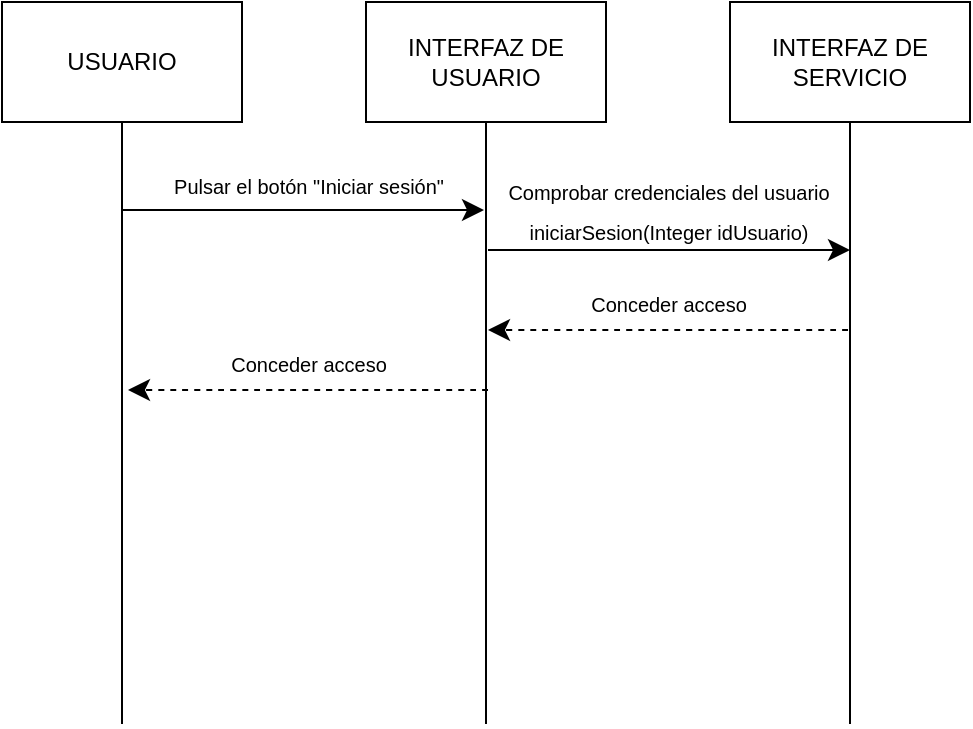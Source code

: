 <mxfile version="25.0.3">
  <diagram id="C5RBs43oDa-KdzZeNtuy" name="Page-1">
    <mxGraphModel dx="819" dy="470" grid="0" gridSize="10" guides="1" tooltips="1" connect="1" arrows="1" fold="1" page="1" pageScale="1" pageWidth="2339" pageHeight="3300" math="0" shadow="0">
      <root>
        <mxCell id="WIyWlLk6GJQsqaUBKTNV-0" />
        <mxCell id="WIyWlLk6GJQsqaUBKTNV-1" parent="WIyWlLk6GJQsqaUBKTNV-0" />
        <mxCell id="D81ILoCINkFqpTYE0A_S-12" style="edgeStyle=none;curved=1;rounded=0;orthogonalLoop=1;jettySize=auto;html=1;exitX=0.5;exitY=1;exitDx=0;exitDy=0;entryX=0.5;entryY=0;entryDx=0;entryDy=0;fontSize=12;startSize=8;endSize=8;endArrow=none;endFill=0;" parent="WIyWlLk6GJQsqaUBKTNV-1" source="D81ILoCINkFqpTYE0A_S-13" edge="1">
          <mxGeometry relative="1" as="geometry">
            <mxPoint x="847" y="517" as="targetPoint" />
          </mxGeometry>
        </mxCell>
        <mxCell id="D81ILoCINkFqpTYE0A_S-13" value="USUARIO" style="rounded=0;whiteSpace=wrap;html=1;" parent="WIyWlLk6GJQsqaUBKTNV-1" vertex="1">
          <mxGeometry x="787" y="156" width="120" height="60" as="geometry" />
        </mxCell>
        <mxCell id="D81ILoCINkFqpTYE0A_S-14" style="edgeStyle=none;curved=1;rounded=0;orthogonalLoop=1;jettySize=auto;html=1;exitX=0.5;exitY=1;exitDx=0;exitDy=0;entryX=0.5;entryY=0;entryDx=0;entryDy=0;fontSize=12;startSize=8;endSize=8;endArrow=none;endFill=0;" parent="WIyWlLk6GJQsqaUBKTNV-1" source="D81ILoCINkFqpTYE0A_S-15" edge="1">
          <mxGeometry relative="1" as="geometry">
            <mxPoint x="1029" y="517" as="targetPoint" />
          </mxGeometry>
        </mxCell>
        <mxCell id="D81ILoCINkFqpTYE0A_S-15" value="INTERFAZ DE USUARIO" style="rounded=0;whiteSpace=wrap;html=1;" parent="WIyWlLk6GJQsqaUBKTNV-1" vertex="1">
          <mxGeometry x="969" y="156" width="120" height="60" as="geometry" />
        </mxCell>
        <mxCell id="D81ILoCINkFqpTYE0A_S-16" style="edgeStyle=none;curved=1;rounded=0;orthogonalLoop=1;jettySize=auto;html=1;exitX=0.5;exitY=1;exitDx=0;exitDy=0;entryX=0.5;entryY=0;entryDx=0;entryDy=0;fontSize=12;startSize=8;endSize=8;endArrow=none;endFill=0;" parent="WIyWlLk6GJQsqaUBKTNV-1" source="D81ILoCINkFqpTYE0A_S-17" edge="1">
          <mxGeometry relative="1" as="geometry">
            <mxPoint x="1211" y="517" as="targetPoint" />
          </mxGeometry>
        </mxCell>
        <mxCell id="D81ILoCINkFqpTYE0A_S-17" value="INTERFAZ DE SERVICIO" style="rounded=0;whiteSpace=wrap;html=1;" parent="WIyWlLk6GJQsqaUBKTNV-1" vertex="1">
          <mxGeometry x="1151" y="156" width="120" height="60" as="geometry" />
        </mxCell>
        <mxCell id="D81ILoCINkFqpTYE0A_S-18" value="" style="endArrow=classic;html=1;rounded=0;fontSize=12;startSize=8;endSize=8;curved=1;" parent="WIyWlLk6GJQsqaUBKTNV-1" edge="1">
          <mxGeometry width="50" height="50" relative="1" as="geometry">
            <mxPoint x="847" y="260" as="sourcePoint" />
            <mxPoint x="1028" y="260" as="targetPoint" />
          </mxGeometry>
        </mxCell>
        <mxCell id="D81ILoCINkFqpTYE0A_S-19" value="&lt;font style=&quot;font-size: 10px;&quot;&gt;Pulsar el botón &quot;Iniciar sesión&quot;&lt;/font&gt;" style="text;html=1;align=center;verticalAlign=middle;resizable=0;points=[];autosize=1;strokeColor=none;fillColor=none;fontSize=16;" parent="WIyWlLk6GJQsqaUBKTNV-1" vertex="1">
          <mxGeometry x="860" y="231" width="160" height="30" as="geometry" />
        </mxCell>
        <mxCell id="D81ILoCINkFqpTYE0A_S-20" value="" style="endArrow=classic;html=1;rounded=0;fontSize=12;startSize=8;endSize=8;curved=1;" parent="WIyWlLk6GJQsqaUBKTNV-1" edge="1">
          <mxGeometry width="50" height="50" relative="1" as="geometry">
            <mxPoint x="1030" y="280" as="sourcePoint" />
            <mxPoint x="1211" y="280" as="targetPoint" />
          </mxGeometry>
        </mxCell>
        <mxCell id="D81ILoCINkFqpTYE0A_S-21" value="&lt;font style=&quot;font-size: 10px;&quot;&gt;Comprobar credenciales del usuario&lt;/font&gt;&lt;div&gt;&lt;span style=&quot;background-color: initial; font-size: 10px;&quot;&gt;iniciarSesion(Integer idUsuario)&lt;/span&gt;&lt;/div&gt;" style="text;html=1;align=center;verticalAlign=middle;resizable=0;points=[];autosize=1;strokeColor=none;fillColor=none;fontSize=16;" parent="WIyWlLk6GJQsqaUBKTNV-1" vertex="1">
          <mxGeometry x="1030.5" y="234" width="179" height="50" as="geometry" />
        </mxCell>
        <mxCell id="D81ILoCINkFqpTYE0A_S-22" value="" style="endArrow=classic;html=1;rounded=0;fontSize=12;startSize=8;endSize=8;curved=1;dashed=1;" parent="WIyWlLk6GJQsqaUBKTNV-1" edge="1">
          <mxGeometry width="50" height="50" relative="1" as="geometry">
            <mxPoint x="1210" y="320" as="sourcePoint" />
            <mxPoint x="1030" y="320" as="targetPoint" />
          </mxGeometry>
        </mxCell>
        <mxCell id="D81ILoCINkFqpTYE0A_S-23" value="&lt;font style=&quot;font-size: 10px;&quot;&gt;Conceder acceso&lt;/font&gt;" style="text;html=1;align=center;verticalAlign=middle;resizable=0;points=[];autosize=1;strokeColor=none;fillColor=none;fontSize=16;" parent="WIyWlLk6GJQsqaUBKTNV-1" vertex="1">
          <mxGeometry x="1070" y="290" width="100" height="30" as="geometry" />
        </mxCell>
        <mxCell id="D81ILoCINkFqpTYE0A_S-24" value="" style="endArrow=classic;html=1;rounded=0;fontSize=12;startSize=8;endSize=8;curved=1;dashed=1;" parent="WIyWlLk6GJQsqaUBKTNV-1" edge="1">
          <mxGeometry width="50" height="50" relative="1" as="geometry">
            <mxPoint x="1030" y="350" as="sourcePoint" />
            <mxPoint x="850" y="350" as="targetPoint" />
          </mxGeometry>
        </mxCell>
        <mxCell id="D81ILoCINkFqpTYE0A_S-25" value="&lt;font style=&quot;font-size: 10px;&quot;&gt;Conceder acceso&lt;/font&gt;" style="text;html=1;align=center;verticalAlign=middle;resizable=0;points=[];autosize=1;strokeColor=none;fillColor=none;fontSize=16;" parent="WIyWlLk6GJQsqaUBKTNV-1" vertex="1">
          <mxGeometry x="890" y="320" width="100" height="30" as="geometry" />
        </mxCell>
      </root>
    </mxGraphModel>
  </diagram>
</mxfile>
